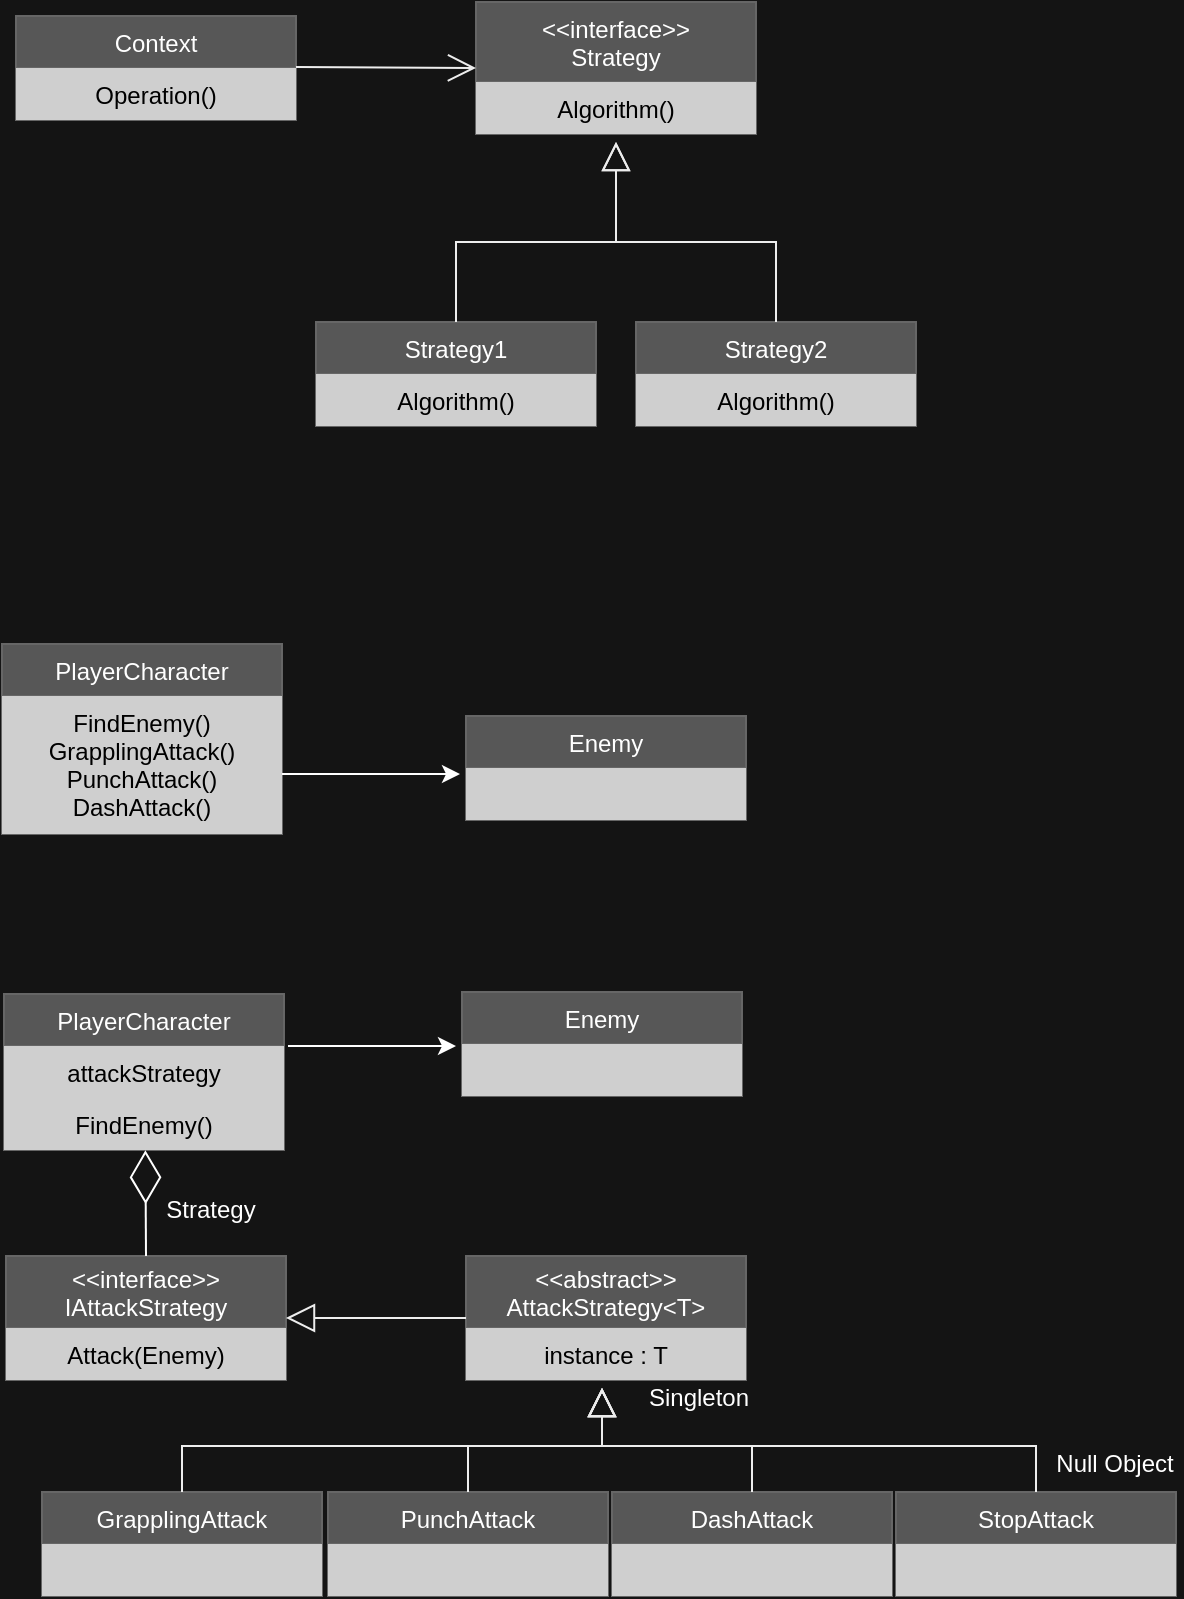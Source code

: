 <mxfile version="14.7.10" type="device"><diagram id="2O4so7clVhftNnTCitXY" name="Page-1"><mxGraphModel dx="639" dy="627" grid="0" gridSize="10" guides="1" tooltips="1" connect="1" arrows="1" fold="1" page="1" pageScale="1" pageWidth="827" pageHeight="1169" background="#141414" math="0" shadow="0"><root><mxCell id="0"/><mxCell id="1" parent="0"/><mxCell id="uZi94BHiovqzemFoK7qS-1" value="Context" style="swimlane;fontStyle=0;childLayout=stackLayout;horizontal=1;startSize=26;horizontalStack=0;resizeParent=1;resizeParentMax=0;resizeLast=0;collapsible=1;marginBottom=0;strokeColor=#666666;fillColor=#575757;fontColor=#FFFFFF;" parent="1" vertex="1"><mxGeometry x="43" y="335" width="140" height="52" as="geometry"/></mxCell><mxCell id="uZi94BHiovqzemFoK7qS-2" value="Operation()" style="text;strokeColor=none;align=center;verticalAlign=top;spacingLeft=4;spacingRight=4;overflow=hidden;rotatable=0;points=[[0,0.5],[1,0.5]];portConstraint=eastwest;fillColor=#CFCFCF;" parent="uZi94BHiovqzemFoK7qS-1" vertex="1"><mxGeometry y="26" width="140" height="26" as="geometry"/></mxCell><mxCell id="uZi94BHiovqzemFoK7qS-6" value="&lt;&lt;interface&gt;&gt;&#10;Strategy" style="swimlane;fontStyle=0;childLayout=stackLayout;horizontal=1;startSize=40;horizontalStack=0;resizeParent=1;resizeParentMax=0;resizeLast=0;collapsible=1;marginBottom=0;strokeColor=#666666;fillColor=#575757;fontColor=#FFFFFF;" parent="1" vertex="1"><mxGeometry x="273" y="328" width="140" height="66" as="geometry"/></mxCell><mxCell id="uZi94BHiovqzemFoK7qS-7" value="Algorithm()" style="text;strokeColor=none;align=center;verticalAlign=top;spacingLeft=4;spacingRight=4;overflow=hidden;rotatable=0;points=[[0,0.5],[1,0.5]];portConstraint=eastwest;fillColor=#CFCFCF;" parent="uZi94BHiovqzemFoK7qS-6" vertex="1"><mxGeometry y="40" width="140" height="26" as="geometry"/></mxCell><mxCell id="uZi94BHiovqzemFoK7qS-8" value="Strategy1" style="swimlane;fontStyle=0;childLayout=stackLayout;horizontal=1;startSize=26;horizontalStack=0;resizeParent=1;resizeParentMax=0;resizeLast=0;collapsible=1;marginBottom=0;strokeColor=#666666;fillColor=#575757;fontColor=#FFFFFF;" parent="1" vertex="1"><mxGeometry x="193" y="488" width="140" height="52" as="geometry"/></mxCell><mxCell id="uZi94BHiovqzemFoK7qS-9" value="Algorithm()" style="text;strokeColor=none;align=center;verticalAlign=top;spacingLeft=4;spacingRight=4;overflow=hidden;rotatable=0;points=[[0,0.5],[1,0.5]];portConstraint=eastwest;fillColor=#CFCFCF;" parent="uZi94BHiovqzemFoK7qS-8" vertex="1"><mxGeometry y="26" width="140" height="26" as="geometry"/></mxCell><mxCell id="uZi94BHiovqzemFoK7qS-18" value="" style="endArrow=open;endFill=1;endSize=12;html=1;fontColor=#FFFFFF;strokeColor=#EDEDED;" parent="1" edge="1"><mxGeometry width="160" relative="1" as="geometry"><mxPoint x="183" y="360.5" as="sourcePoint"/><mxPoint x="273" y="361" as="targetPoint"/></mxGeometry></mxCell><mxCell id="uZi94BHiovqzemFoK7qS-19" value="" style="endArrow=block;endFill=0;endSize=12;html=1;fontColor=#FFFFFF;edgeStyle=orthogonalEdgeStyle;exitX=0.5;exitY=0;exitDx=0;exitDy=0;rounded=0;strokeColor=#EDEDED;" parent="1" source="uZi94BHiovqzemFoK7qS-8" edge="1"><mxGeometry width="160" relative="1" as="geometry"><mxPoint x="173" y="448" as="sourcePoint"/><mxPoint x="343" y="398" as="targetPoint"/><Array as="points"><mxPoint x="263" y="448"/><mxPoint x="343" y="448"/></Array></mxGeometry></mxCell><mxCell id="uZi94BHiovqzemFoK7qS-22" value="Strategy2" style="swimlane;fontStyle=0;childLayout=stackLayout;horizontal=1;startSize=26;horizontalStack=0;resizeParent=1;resizeParentMax=0;resizeLast=0;collapsible=1;marginBottom=0;strokeColor=#666666;fillColor=#575757;fontColor=#FFFFFF;" parent="1" vertex="1"><mxGeometry x="353" y="488" width="140" height="52" as="geometry"/></mxCell><mxCell id="uZi94BHiovqzemFoK7qS-23" value="Algorithm()" style="text;strokeColor=none;align=center;verticalAlign=top;spacingLeft=4;spacingRight=4;overflow=hidden;rotatable=0;points=[[0,0.5],[1,0.5]];portConstraint=eastwest;fillColor=#CFCFCF;" parent="uZi94BHiovqzemFoK7qS-22" vertex="1"><mxGeometry y="26" width="140" height="26" as="geometry"/></mxCell><mxCell id="uZi94BHiovqzemFoK7qS-25" value="" style="endArrow=block;endFill=0;endSize=12;html=1;fontColor=#FFFFFF;edgeStyle=orthogonalEdgeStyle;exitX=0.5;exitY=0;exitDx=0;exitDy=0;rounded=0;strokeColor=#EDEDED;" parent="1" source="uZi94BHiovqzemFoK7qS-22" edge="1"><mxGeometry width="160" relative="1" as="geometry"><mxPoint x="263" y="498" as="sourcePoint"/><mxPoint x="343" y="398" as="targetPoint"/><Array as="points"><mxPoint x="423" y="448"/><mxPoint x="343" y="448"/></Array></mxGeometry></mxCell><mxCell id="viJFZUrm0tv3V2K6FzHE-1" value="PlayerCharacter" style="swimlane;fontStyle=0;childLayout=stackLayout;horizontal=1;startSize=26;horizontalStack=0;resizeParent=1;resizeParentMax=0;resizeLast=0;collapsible=1;marginBottom=0;strokeColor=#666666;fillColor=#575757;fontColor=#FFFFFF;" vertex="1" parent="1"><mxGeometry x="36" y="649" width="140" height="95" as="geometry"/></mxCell><mxCell id="viJFZUrm0tv3V2K6FzHE-2" value="FindEnemy()&#10;GrapplingAttack()&#10;PunchAttack()&#10;DashAttack()" style="text;strokeColor=none;align=center;verticalAlign=top;spacingLeft=4;spacingRight=4;overflow=hidden;rotatable=0;points=[[0,0.5],[1,0.5]];portConstraint=eastwest;fillColor=#CFCFCF;" vertex="1" parent="viJFZUrm0tv3V2K6FzHE-1"><mxGeometry y="26" width="140" height="69" as="geometry"/></mxCell><mxCell id="viJFZUrm0tv3V2K6FzHE-6" value="Enemy" style="swimlane;fontStyle=0;childLayout=stackLayout;horizontal=1;startSize=26;horizontalStack=0;resizeParent=1;resizeParentMax=0;resizeLast=0;collapsible=1;marginBottom=0;strokeColor=#666666;fillColor=#575757;fontColor=#FFFFFF;" vertex="1" parent="1"><mxGeometry x="268" y="685" width="140" height="52" as="geometry"/></mxCell><mxCell id="viJFZUrm0tv3V2K6FzHE-7" value="" style="text;strokeColor=none;align=center;verticalAlign=top;spacingLeft=4;spacingRight=4;overflow=hidden;rotatable=0;points=[[0,0.5],[1,0.5]];portConstraint=eastwest;fillColor=#CFCFCF;" vertex="1" parent="viJFZUrm0tv3V2K6FzHE-6"><mxGeometry y="26" width="140" height="26" as="geometry"/></mxCell><mxCell id="viJFZUrm0tv3V2K6FzHE-8" value="" style="endArrow=classic;html=1;strokeColor=#FFFFFF;exitX=1;exitY=0.5;exitDx=0;exitDy=0;" edge="1" parent="1"><mxGeometry width="50" height="50" relative="1" as="geometry"><mxPoint x="176" y="714" as="sourcePoint"/><mxPoint x="265" y="714" as="targetPoint"/></mxGeometry></mxCell><mxCell id="viJFZUrm0tv3V2K6FzHE-9" value="PlayerCharacter" style="swimlane;fontStyle=0;childLayout=stackLayout;horizontal=1;startSize=26;horizontalStack=0;resizeParent=1;resizeParentMax=0;resizeLast=0;collapsible=1;marginBottom=0;strokeColor=#666666;fillColor=#575757;fontColor=#FFFFFF;" vertex="1" parent="1"><mxGeometry x="37" y="824" width="140" height="78" as="geometry"/></mxCell><mxCell id="viJFZUrm0tv3V2K6FzHE-13" value="attackStrategy" style="text;strokeColor=none;align=center;verticalAlign=top;spacingLeft=4;spacingRight=4;overflow=hidden;rotatable=0;points=[[0,0.5],[1,0.5]];portConstraint=eastwest;fillColor=#CFCFCF;" vertex="1" parent="viJFZUrm0tv3V2K6FzHE-9"><mxGeometry y="26" width="140" height="26" as="geometry"/></mxCell><mxCell id="viJFZUrm0tv3V2K6FzHE-10" value="FindEnemy()" style="text;strokeColor=none;align=center;verticalAlign=top;spacingLeft=4;spacingRight=4;overflow=hidden;rotatable=0;points=[[0,0.5],[1,0.5]];portConstraint=eastwest;fillColor=#CFCFCF;" vertex="1" parent="viJFZUrm0tv3V2K6FzHE-9"><mxGeometry y="52" width="140" height="26" as="geometry"/></mxCell><mxCell id="viJFZUrm0tv3V2K6FzHE-14" value="Enemy" style="swimlane;fontStyle=0;childLayout=stackLayout;horizontal=1;startSize=26;horizontalStack=0;resizeParent=1;resizeParentMax=0;resizeLast=0;collapsible=1;marginBottom=0;strokeColor=#666666;fillColor=#575757;fontColor=#FFFFFF;" vertex="1" parent="1"><mxGeometry x="266" y="823" width="140" height="52" as="geometry"/></mxCell><mxCell id="viJFZUrm0tv3V2K6FzHE-15" value="" style="text;strokeColor=none;align=center;verticalAlign=top;spacingLeft=4;spacingRight=4;overflow=hidden;rotatable=0;points=[[0,0.5],[1,0.5]];portConstraint=eastwest;fillColor=#CFCFCF;" vertex="1" parent="viJFZUrm0tv3V2K6FzHE-14"><mxGeometry y="26" width="140" height="26" as="geometry"/></mxCell><mxCell id="viJFZUrm0tv3V2K6FzHE-16" value="&lt;&lt;interface&gt;&gt;&#10;IAttackStrategy" style="swimlane;fontStyle=0;childLayout=stackLayout;horizontal=1;startSize=36;horizontalStack=0;resizeParent=1;resizeParentMax=0;resizeLast=0;collapsible=1;marginBottom=0;strokeColor=#666666;fillColor=#575757;fontColor=#FFFFFF;" vertex="1" parent="1"><mxGeometry x="38" y="955" width="140" height="62" as="geometry"/></mxCell><mxCell id="viJFZUrm0tv3V2K6FzHE-17" value="Attack(Enemy)" style="text;strokeColor=none;align=center;verticalAlign=top;spacingLeft=4;spacingRight=4;overflow=hidden;rotatable=0;points=[[0,0.5],[1,0.5]];portConstraint=eastwest;fillColor=#CFCFCF;" vertex="1" parent="viJFZUrm0tv3V2K6FzHE-16"><mxGeometry y="36" width="140" height="26" as="geometry"/></mxCell><mxCell id="viJFZUrm0tv3V2K6FzHE-18" value="&lt;&lt;abstract&gt;&gt;&#10;AttackStrategy&lt;T&gt;" style="swimlane;fontStyle=0;childLayout=stackLayout;horizontal=1;startSize=36;horizontalStack=0;resizeParent=1;resizeParentMax=0;resizeLast=0;collapsible=1;marginBottom=0;strokeColor=#666666;fillColor=#575757;fontColor=#FFFFFF;" vertex="1" parent="1"><mxGeometry x="268" y="955" width="140" height="62" as="geometry"/></mxCell><mxCell id="viJFZUrm0tv3V2K6FzHE-19" value="instance : T" style="text;strokeColor=none;align=center;verticalAlign=top;spacingLeft=4;spacingRight=4;overflow=hidden;rotatable=0;points=[[0,0.5],[1,0.5]];portConstraint=eastwest;fillColor=#CFCFCF;" vertex="1" parent="viJFZUrm0tv3V2K6FzHE-18"><mxGeometry y="36" width="140" height="26" as="geometry"/></mxCell><mxCell id="viJFZUrm0tv3V2K6FzHE-20" value="DashAttack" style="swimlane;fontStyle=0;childLayout=stackLayout;horizontal=1;startSize=26;horizontalStack=0;resizeParent=1;resizeParentMax=0;resizeLast=0;collapsible=1;marginBottom=0;strokeColor=#666666;fillColor=#575757;fontColor=#FFFFFF;" vertex="1" parent="1"><mxGeometry x="341" y="1073" width="140" height="52" as="geometry"/></mxCell><mxCell id="viJFZUrm0tv3V2K6FzHE-21" value="" style="text;strokeColor=none;align=center;verticalAlign=top;spacingLeft=4;spacingRight=4;overflow=hidden;rotatable=0;points=[[0,0.5],[1,0.5]];portConstraint=eastwest;fillColor=#CFCFCF;" vertex="1" parent="viJFZUrm0tv3V2K6FzHE-20"><mxGeometry y="26" width="140" height="26" as="geometry"/></mxCell><mxCell id="viJFZUrm0tv3V2K6FzHE-22" value="PunchAttack" style="swimlane;fontStyle=0;childLayout=stackLayout;horizontal=1;startSize=26;horizontalStack=0;resizeParent=1;resizeParentMax=0;resizeLast=0;collapsible=1;marginBottom=0;strokeColor=#666666;fillColor=#575757;fontColor=#FFFFFF;" vertex="1" parent="1"><mxGeometry x="199" y="1073" width="140" height="52" as="geometry"/></mxCell><mxCell id="viJFZUrm0tv3V2K6FzHE-23" value="" style="text;strokeColor=none;align=center;verticalAlign=top;spacingLeft=4;spacingRight=4;overflow=hidden;rotatable=0;points=[[0,0.5],[1,0.5]];portConstraint=eastwest;fillColor=#CFCFCF;" vertex="1" parent="viJFZUrm0tv3V2K6FzHE-22"><mxGeometry y="26" width="140" height="26" as="geometry"/></mxCell><mxCell id="viJFZUrm0tv3V2K6FzHE-24" value="StopAttack" style="swimlane;fontStyle=0;childLayout=stackLayout;horizontal=1;startSize=26;horizontalStack=0;resizeParent=1;resizeParentMax=0;resizeLast=0;collapsible=1;marginBottom=0;strokeColor=#666666;fillColor=#575757;fontColor=#FFFFFF;" vertex="1" parent="1"><mxGeometry x="483" y="1073" width="140" height="52" as="geometry"/></mxCell><mxCell id="viJFZUrm0tv3V2K6FzHE-25" value="" style="text;strokeColor=none;align=center;verticalAlign=top;spacingLeft=4;spacingRight=4;overflow=hidden;rotatable=0;points=[[0,0.5],[1,0.5]];portConstraint=eastwest;fillColor=#CFCFCF;" vertex="1" parent="viJFZUrm0tv3V2K6FzHE-24"><mxGeometry y="26" width="140" height="26" as="geometry"/></mxCell><mxCell id="viJFZUrm0tv3V2K6FzHE-26" value="GrapplingAttack" style="swimlane;fontStyle=0;childLayout=stackLayout;horizontal=1;startSize=26;horizontalStack=0;resizeParent=1;resizeParentMax=0;resizeLast=0;collapsible=1;marginBottom=0;strokeColor=#666666;fillColor=#575757;fontColor=#FFFFFF;" vertex="1" parent="1"><mxGeometry x="56" y="1073" width="140" height="52" as="geometry"/></mxCell><mxCell id="viJFZUrm0tv3V2K6FzHE-27" value="" style="text;strokeColor=none;align=center;verticalAlign=top;spacingLeft=4;spacingRight=4;overflow=hidden;rotatable=0;points=[[0,0.5],[1,0.5]];portConstraint=eastwest;fillColor=#CFCFCF;" vertex="1" parent="viJFZUrm0tv3V2K6FzHE-26"><mxGeometry y="26" width="140" height="26" as="geometry"/></mxCell><mxCell id="viJFZUrm0tv3V2K6FzHE-28" value="" style="endArrow=classic;html=1;strokeColor=#FFFFFF;" edge="1" parent="1"><mxGeometry width="50" height="50" relative="1" as="geometry"><mxPoint x="179" y="850" as="sourcePoint"/><mxPoint x="263" y="850" as="targetPoint"/></mxGeometry></mxCell><mxCell id="viJFZUrm0tv3V2K6FzHE-29" value="" style="endArrow=block;endFill=0;endSize=12;html=1;fontColor=#FFFFFF;edgeStyle=orthogonalEdgeStyle;exitX=0.5;exitY=0;exitDx=0;exitDy=0;rounded=0;strokeColor=#EDEDED;" edge="1" parent="1" source="viJFZUrm0tv3V2K6FzHE-20"><mxGeometry width="160" relative="1" as="geometry"><mxPoint x="416" y="1111" as="sourcePoint"/><mxPoint x="336" y="1021" as="targetPoint"/><Array as="points"><mxPoint x="411" y="1050"/><mxPoint x="336" y="1050"/></Array></mxGeometry></mxCell><mxCell id="viJFZUrm0tv3V2K6FzHE-30" value="" style="endArrow=block;endFill=0;endSize=12;html=1;fontColor=#FFFFFF;edgeStyle=orthogonalEdgeStyle;exitX=0.5;exitY=0;exitDx=0;exitDy=0;rounded=0;strokeColor=#EDEDED;" edge="1" parent="1" source="viJFZUrm0tv3V2K6FzHE-22"><mxGeometry width="160" relative="1" as="geometry"><mxPoint x="256" y="1111" as="sourcePoint"/><mxPoint x="336" y="1021" as="targetPoint"/><Array as="points"><mxPoint x="269" y="1050"/><mxPoint x="336" y="1050"/></Array></mxGeometry></mxCell><mxCell id="viJFZUrm0tv3V2K6FzHE-31" value="" style="endArrow=block;endFill=0;endSize=12;html=1;fontColor=#FFFFFF;edgeStyle=orthogonalEdgeStyle;exitX=0.5;exitY=0;exitDx=0;exitDy=0;rounded=0;strokeColor=#EDEDED;" edge="1" parent="1" source="viJFZUrm0tv3V2K6FzHE-26"><mxGeometry width="160" relative="1" as="geometry"><mxPoint x="269" y="1073" as="sourcePoint"/><mxPoint x="336" y="1021" as="targetPoint"/><Array as="points"><mxPoint x="126" y="1050"/><mxPoint x="336" y="1050"/></Array></mxGeometry></mxCell><mxCell id="viJFZUrm0tv3V2K6FzHE-32" value="" style="endArrow=block;endFill=0;endSize=12;html=1;fontColor=#FFFFFF;edgeStyle=orthogonalEdgeStyle;exitX=0.5;exitY=0;exitDx=0;exitDy=0;rounded=0;strokeColor=#EDEDED;" edge="1" parent="1" source="viJFZUrm0tv3V2K6FzHE-24"><mxGeometry width="160" relative="1" as="geometry"><mxPoint x="411" y="1073" as="sourcePoint"/><mxPoint x="336" y="1021" as="targetPoint"/><Array as="points"><mxPoint x="553" y="1050"/><mxPoint x="336" y="1050"/></Array></mxGeometry></mxCell><mxCell id="viJFZUrm0tv3V2K6FzHE-33" value="" style="endArrow=block;endFill=0;endSize=12;html=1;fontColor=#FFFFFF;edgeStyle=orthogonalEdgeStyle;exitX=0;exitY=0.5;exitDx=0;exitDy=0;rounded=0;strokeColor=#EDEDED;entryX=1;entryY=0.5;entryDx=0;entryDy=0;" edge="1" parent="1" source="viJFZUrm0tv3V2K6FzHE-18" target="viJFZUrm0tv3V2K6FzHE-16"><mxGeometry width="160" relative="1" as="geometry"><mxPoint x="451.5" y="1026" as="sourcePoint"/><mxPoint x="234.5" y="974" as="targetPoint"/><Array as="points"><mxPoint x="255" y="986"/><mxPoint x="255" y="986"/></Array></mxGeometry></mxCell><mxCell id="viJFZUrm0tv3V2K6FzHE-34" value="" style="endArrow=diamondThin;endFill=0;endSize=24;html=1;strokeColor=#FFFFFF;exitX=0.5;exitY=0;exitDx=0;exitDy=0;entryX=0.505;entryY=1.006;entryDx=0;entryDy=0;entryPerimeter=0;" edge="1" parent="1" source="viJFZUrm0tv3V2K6FzHE-16" target="viJFZUrm0tv3V2K6FzHE-10"><mxGeometry width="160" relative="1" as="geometry"><mxPoint x="109" y="950" as="sourcePoint"/><mxPoint x="129" y="919" as="targetPoint"/></mxGeometry></mxCell><mxCell id="viJFZUrm0tv3V2K6FzHE-35" value="Null Object" style="text;html=1;align=center;verticalAlign=middle;resizable=0;points=[];autosize=1;strokeColor=none;fontColor=#FFFFFF;" vertex="1" parent="1"><mxGeometry x="557" y="1050" width="69" height="18" as="geometry"/></mxCell><mxCell id="viJFZUrm0tv3V2K6FzHE-36" value="Singleton" style="text;html=1;align=center;verticalAlign=middle;resizable=0;points=[];autosize=1;strokeColor=none;fontColor=#FFFFFF;" vertex="1" parent="1"><mxGeometry x="354" y="1017" width="60" height="18" as="geometry"/></mxCell><mxCell id="viJFZUrm0tv3V2K6FzHE-37" value="Strategy" style="text;html=1;align=center;verticalAlign=middle;resizable=0;points=[];autosize=1;strokeColor=none;fontColor=#FFFFFF;" vertex="1" parent="1"><mxGeometry x="112" y="923" width="55" height="18" as="geometry"/></mxCell></root></mxGraphModel></diagram></mxfile>